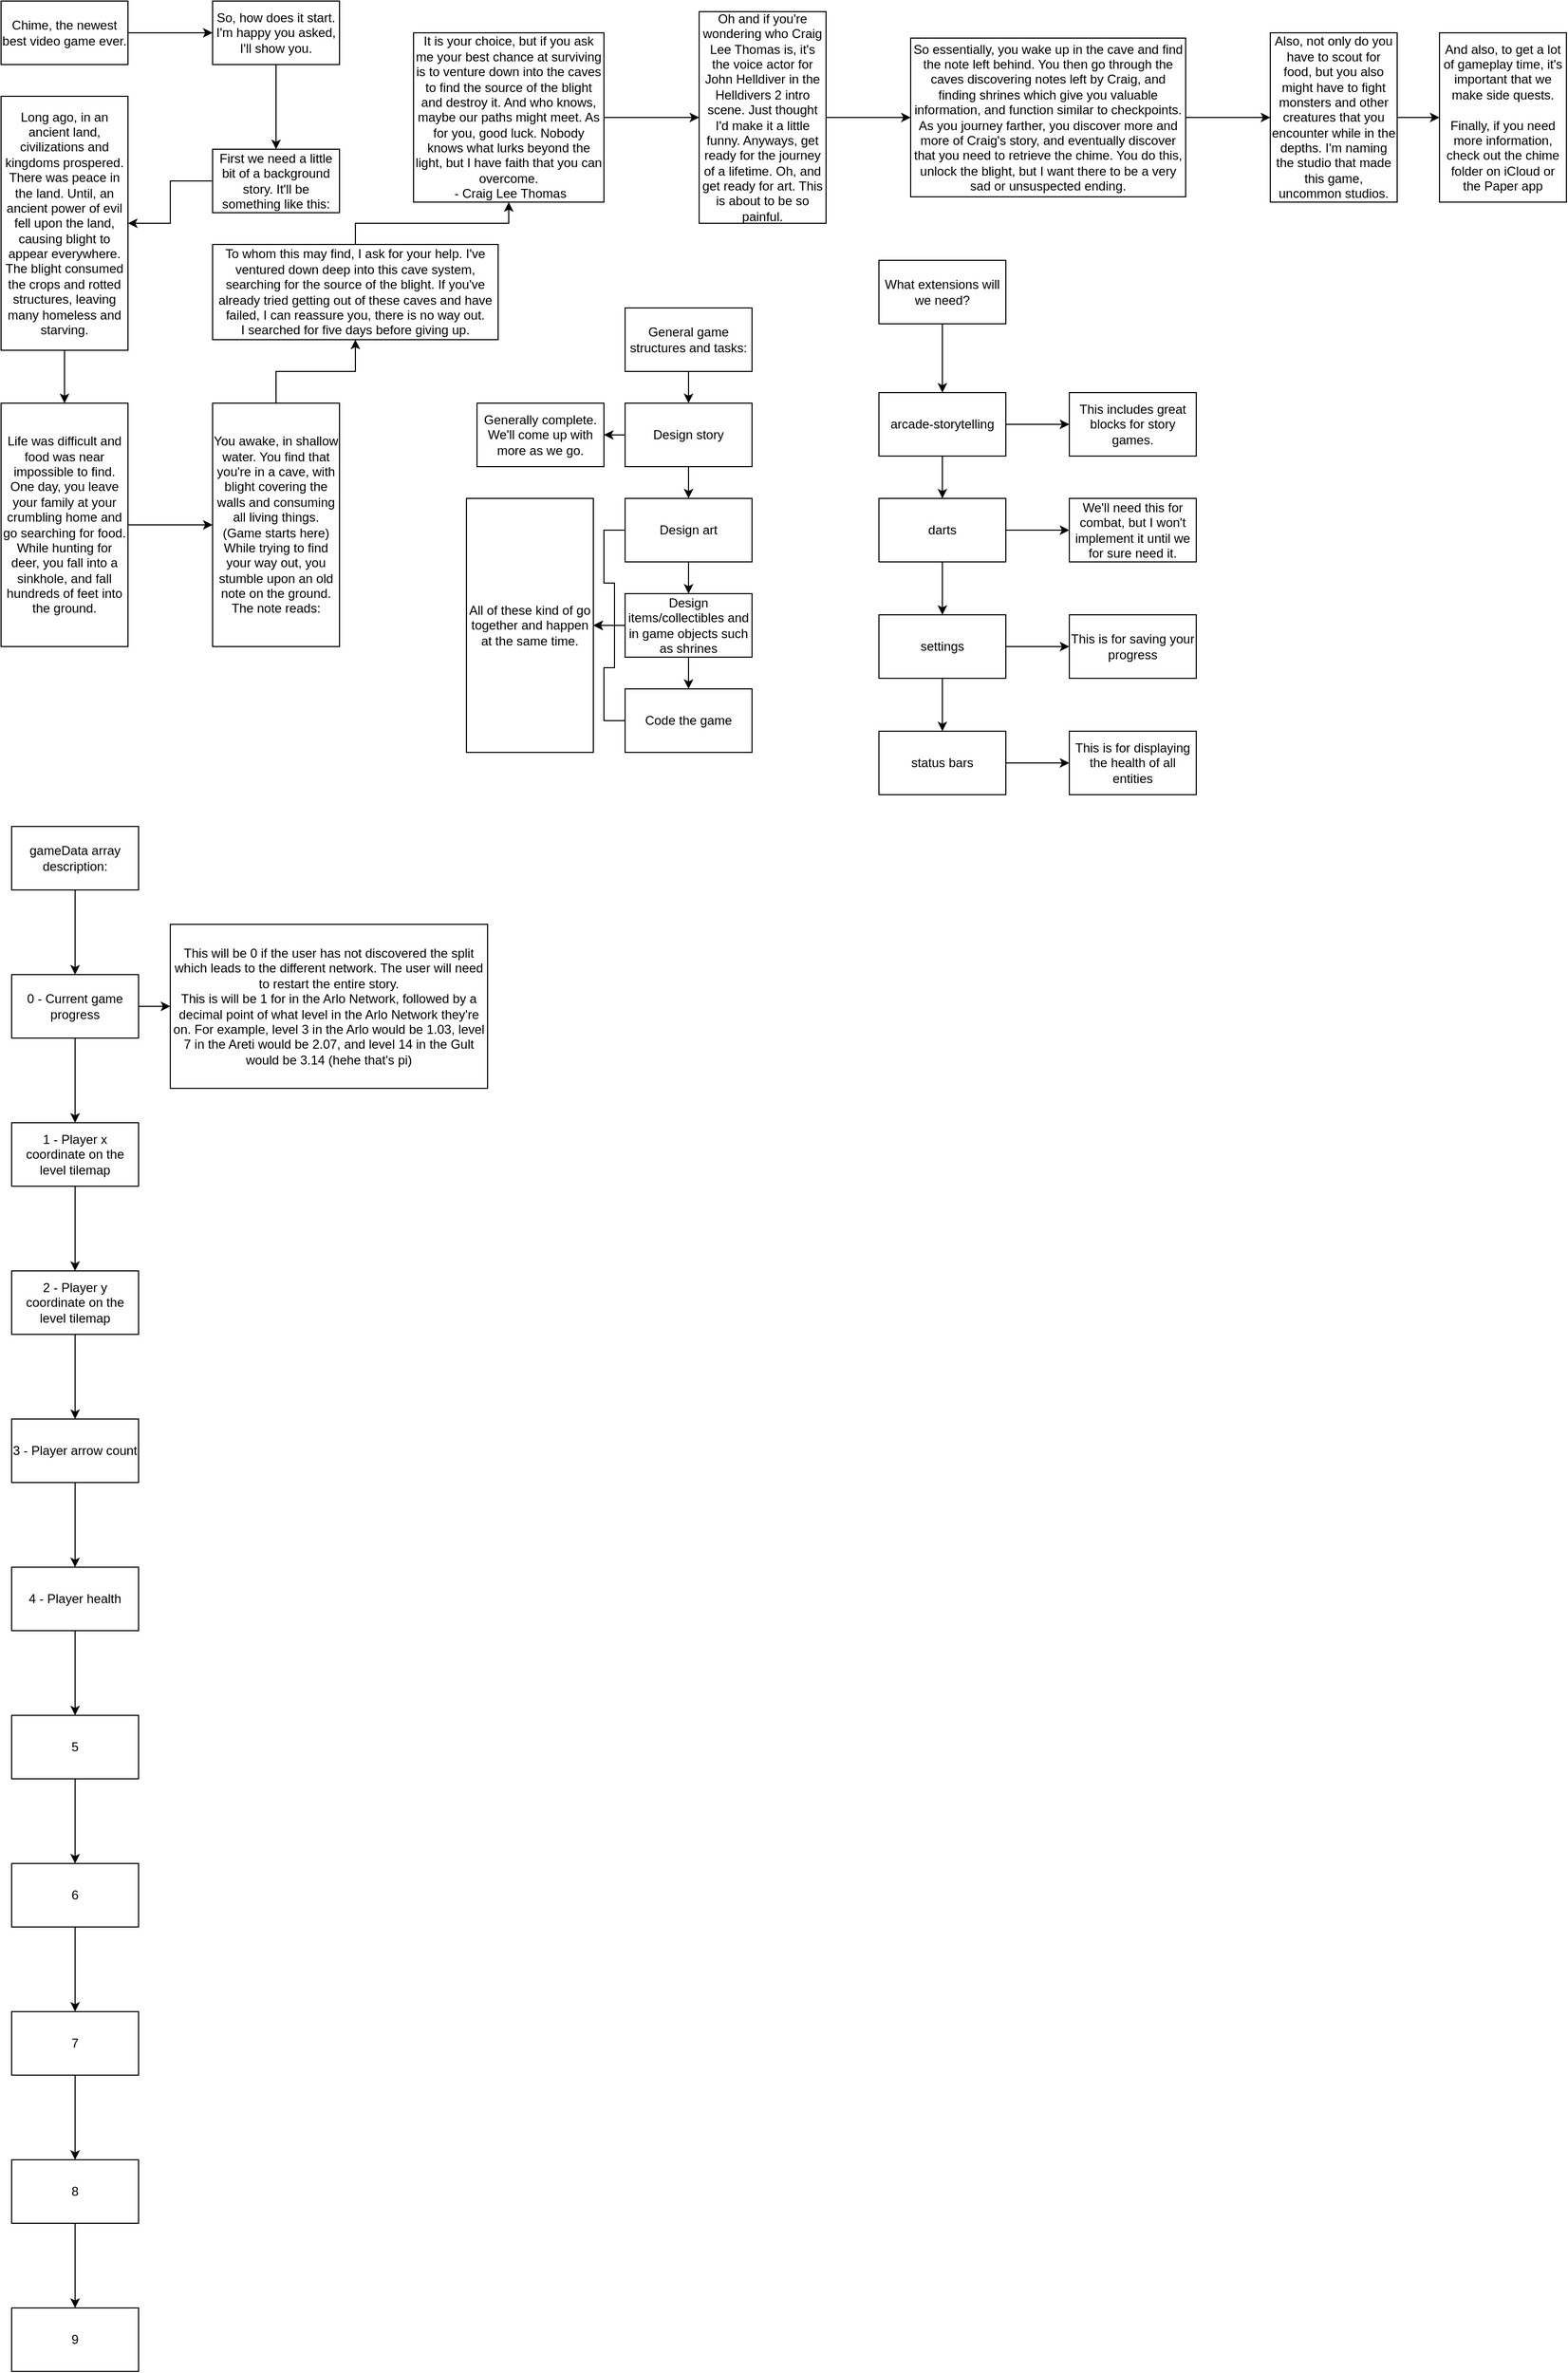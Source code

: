 <mxfile version="28.2.7">
  <diagram name="Page-1" id="KiRBWLdKwDQl0hlu07jS">
    <mxGraphModel dx="872" dy="600" grid="1" gridSize="10" guides="1" tooltips="1" connect="1" arrows="1" fold="1" page="1" pageScale="1" pageWidth="3000" pageHeight="3000" math="0" shadow="0">
      <root>
        <mxCell id="0" />
        <mxCell id="1" parent="0" />
        <mxCell id="LeicX2cD45EZayEKqath-3" value="" style="edgeStyle=orthogonalEdgeStyle;rounded=0;orthogonalLoop=1;jettySize=auto;html=1;" parent="1" source="LeicX2cD45EZayEKqath-1" target="LeicX2cD45EZayEKqath-2" edge="1">
          <mxGeometry relative="1" as="geometry" />
        </mxCell>
        <mxCell id="LeicX2cD45EZayEKqath-1" value="Chime, the newest best video game ever." style="rounded=0;whiteSpace=wrap;html=1;" parent="1" vertex="1">
          <mxGeometry x="30" y="20" width="120" height="60" as="geometry" />
        </mxCell>
        <mxCell id="LeicX2cD45EZayEKqath-5" value="" style="edgeStyle=orthogonalEdgeStyle;rounded=0;orthogonalLoop=1;jettySize=auto;html=1;" parent="1" source="LeicX2cD45EZayEKqath-2" target="LeicX2cD45EZayEKqath-4" edge="1">
          <mxGeometry relative="1" as="geometry" />
        </mxCell>
        <mxCell id="LeicX2cD45EZayEKqath-2" value="So, how does it start. I&#39;m happy you asked, I&#39;ll show you." style="whiteSpace=wrap;html=1;rounded=0;" parent="1" vertex="1">
          <mxGeometry x="230" y="20" width="120" height="60" as="geometry" />
        </mxCell>
        <mxCell id="LeicX2cD45EZayEKqath-7" value="" style="edgeStyle=orthogonalEdgeStyle;rounded=0;orthogonalLoop=1;jettySize=auto;html=1;" parent="1" source="LeicX2cD45EZayEKqath-4" target="LeicX2cD45EZayEKqath-6" edge="1">
          <mxGeometry relative="1" as="geometry" />
        </mxCell>
        <mxCell id="LeicX2cD45EZayEKqath-4" value="First we need a little bit of a background story. It&#39;ll be something like this:" style="whiteSpace=wrap;html=1;rounded=0;" parent="1" vertex="1">
          <mxGeometry x="230" y="160" width="120" height="60" as="geometry" />
        </mxCell>
        <mxCell id="LeicX2cD45EZayEKqath-9" value="" style="edgeStyle=orthogonalEdgeStyle;rounded=0;orthogonalLoop=1;jettySize=auto;html=1;" parent="1" source="LeicX2cD45EZayEKqath-6" target="LeicX2cD45EZayEKqath-8" edge="1">
          <mxGeometry relative="1" as="geometry" />
        </mxCell>
        <mxCell id="LeicX2cD45EZayEKqath-6" value="Long ago, in an ancient land, civilizations and kingdoms prospered.&lt;div&gt;There was peace in the land. Until, an ancient power of evil fell upon the land, causing blight to appear everywhere. The blight consumed the crops and rotted structures, leaving many homeless and starving.&lt;/div&gt;" style="whiteSpace=wrap;html=1;rounded=0;" parent="1" vertex="1">
          <mxGeometry x="30" y="110" width="120" height="240" as="geometry" />
        </mxCell>
        <mxCell id="LeicX2cD45EZayEKqath-11" value="" style="edgeStyle=orthogonalEdgeStyle;rounded=0;orthogonalLoop=1;jettySize=auto;html=1;" parent="1" source="LeicX2cD45EZayEKqath-8" target="LeicX2cD45EZayEKqath-10" edge="1">
          <mxGeometry relative="1" as="geometry" />
        </mxCell>
        <mxCell id="LeicX2cD45EZayEKqath-8" value="Life was difficult and food was near impossible to find. One day, you leave your family at your crumbling home and go searching for food.&lt;div&gt;While hunting for deer, you fall into a sinkhole, and fall hundreds of feet into the ground.&lt;/div&gt;" style="whiteSpace=wrap;html=1;rounded=0;" parent="1" vertex="1">
          <mxGeometry x="30" y="400" width="120" height="230" as="geometry" />
        </mxCell>
        <mxCell id="LeicX2cD45EZayEKqath-13" value="" style="edgeStyle=orthogonalEdgeStyle;rounded=0;orthogonalLoop=1;jettySize=auto;html=1;" parent="1" source="LeicX2cD45EZayEKqath-10" target="LeicX2cD45EZayEKqath-12" edge="1">
          <mxGeometry relative="1" as="geometry" />
        </mxCell>
        <mxCell id="LeicX2cD45EZayEKqath-10" value="You awake, in shallow water. You find that you&#39;re in a cave, with blight covering the walls and consuming all living things. (Game starts here) While trying to find your way out, you stumble upon an old note on the ground. The note reads:" style="whiteSpace=wrap;html=1;rounded=0;" parent="1" vertex="1">
          <mxGeometry x="230" y="400" width="120" height="230" as="geometry" />
        </mxCell>
        <mxCell id="LeicX2cD45EZayEKqath-16" value="" style="edgeStyle=orthogonalEdgeStyle;rounded=0;orthogonalLoop=1;jettySize=auto;html=1;" parent="1" source="LeicX2cD45EZayEKqath-12" target="LeicX2cD45EZayEKqath-15" edge="1">
          <mxGeometry relative="1" as="geometry" />
        </mxCell>
        <mxCell id="LeicX2cD45EZayEKqath-12" value="&lt;div&gt;To whom this may find, I ask for your help. I&#39;ve ventured down deep into this cave system, searching for the source of the blight. If you&#39;ve already tried getting out of these caves and have failed, I can reassure you, there is no way out.&lt;/div&gt;&lt;div&gt;I searched for five days before giving up.&lt;/div&gt;" style="whiteSpace=wrap;html=1;rounded=0;" parent="1" vertex="1">
          <mxGeometry x="230" y="250" width="270" height="90" as="geometry" />
        </mxCell>
        <mxCell id="LeicX2cD45EZayEKqath-18" value="" style="edgeStyle=orthogonalEdgeStyle;rounded=0;orthogonalLoop=1;jettySize=auto;html=1;" parent="1" source="LeicX2cD45EZayEKqath-15" target="LeicX2cD45EZayEKqath-17" edge="1">
          <mxGeometry relative="1" as="geometry" />
        </mxCell>
        <mxCell id="LeicX2cD45EZayEKqath-15" value="It is your choice, but if you ask me your best chance at surviving is to venture down into the caves to find the source of the blight and destroy it. And who knows, maybe our paths might meet. As for you, good luck. Nobody knows what lurks beyond the light, but I have faith that you can overcome.&lt;div&gt;&amp;nbsp;- Craig Lee Thomas&lt;/div&gt;" style="whiteSpace=wrap;html=1;rounded=0;" parent="1" vertex="1">
          <mxGeometry x="420" y="50" width="180" height="160" as="geometry" />
        </mxCell>
        <mxCell id="1wYPcUTcYn6zx2gRJm-w-2" value="" style="edgeStyle=orthogonalEdgeStyle;rounded=0;orthogonalLoop=1;jettySize=auto;html=1;" parent="1" source="LeicX2cD45EZayEKqath-17" target="1wYPcUTcYn6zx2gRJm-w-1" edge="1">
          <mxGeometry relative="1" as="geometry" />
        </mxCell>
        <mxCell id="LeicX2cD45EZayEKqath-17" value="Oh and if you&#39;re wondering who Craig Lee Thomas is, it&#39;s the voice actor for John Helldiver in the Helldivers 2 intro scene. Just thought I&#39;d make it a little funny. Anyways, get ready for the journey of a lifetime. Oh, and get ready for art. This is about to be so painful." style="whiteSpace=wrap;html=1;rounded=0;" parent="1" vertex="1">
          <mxGeometry x="690" y="30" width="120" height="200" as="geometry" />
        </mxCell>
        <mxCell id="LeicX2cD45EZayEKqath-21" value="" style="edgeStyle=orthogonalEdgeStyle;rounded=0;orthogonalLoop=1;jettySize=auto;html=1;" parent="1" source="LeicX2cD45EZayEKqath-19" target="LeicX2cD45EZayEKqath-20" edge="1">
          <mxGeometry relative="1" as="geometry" />
        </mxCell>
        <mxCell id="LeicX2cD45EZayEKqath-19" value="General game structures and tasks:" style="rounded=0;whiteSpace=wrap;html=1;" parent="1" vertex="1">
          <mxGeometry x="620" y="310" width="120" height="60" as="geometry" />
        </mxCell>
        <mxCell id="LeicX2cD45EZayEKqath-23" value="" style="edgeStyle=orthogonalEdgeStyle;rounded=0;orthogonalLoop=1;jettySize=auto;html=1;" parent="1" source="LeicX2cD45EZayEKqath-20" target="LeicX2cD45EZayEKqath-22" edge="1">
          <mxGeometry relative="1" as="geometry" />
        </mxCell>
        <mxCell id="1wYPcUTcYn6zx2gRJm-w-6" value="" style="edgeStyle=orthogonalEdgeStyle;rounded=0;orthogonalLoop=1;jettySize=auto;html=1;" parent="1" source="LeicX2cD45EZayEKqath-20" target="1wYPcUTcYn6zx2gRJm-w-5" edge="1">
          <mxGeometry relative="1" as="geometry" />
        </mxCell>
        <mxCell id="LeicX2cD45EZayEKqath-20" value="Design story" style="whiteSpace=wrap;html=1;rounded=0;" parent="1" vertex="1">
          <mxGeometry x="620" y="400" width="120" height="60" as="geometry" />
        </mxCell>
        <mxCell id="LeicX2cD45EZayEKqath-25" value="" style="edgeStyle=orthogonalEdgeStyle;rounded=0;orthogonalLoop=1;jettySize=auto;html=1;" parent="1" source="LeicX2cD45EZayEKqath-22" target="LeicX2cD45EZayEKqath-24" edge="1">
          <mxGeometry relative="1" as="geometry" />
        </mxCell>
        <mxCell id="1wYPcUTcYn6zx2gRJm-w-8" value="" style="edgeStyle=orthogonalEdgeStyle;rounded=0;orthogonalLoop=1;jettySize=auto;html=1;" parent="1" source="LeicX2cD45EZayEKqath-22" target="1wYPcUTcYn6zx2gRJm-w-7" edge="1">
          <mxGeometry relative="1" as="geometry" />
        </mxCell>
        <mxCell id="LeicX2cD45EZayEKqath-22" value="Design art" style="whiteSpace=wrap;html=1;rounded=0;" parent="1" vertex="1">
          <mxGeometry x="620" y="490" width="120" height="60" as="geometry" />
        </mxCell>
        <mxCell id="LeicX2cD45EZayEKqath-27" value="" style="edgeStyle=orthogonalEdgeStyle;rounded=0;orthogonalLoop=1;jettySize=auto;html=1;" parent="1" source="LeicX2cD45EZayEKqath-24" target="LeicX2cD45EZayEKqath-26" edge="1">
          <mxGeometry relative="1" as="geometry" />
        </mxCell>
        <mxCell id="1wYPcUTcYn6zx2gRJm-w-9" value="" style="edgeStyle=orthogonalEdgeStyle;rounded=0;orthogonalLoop=1;jettySize=auto;html=1;" parent="1" source="LeicX2cD45EZayEKqath-24" target="1wYPcUTcYn6zx2gRJm-w-7" edge="1">
          <mxGeometry relative="1" as="geometry" />
        </mxCell>
        <mxCell id="LeicX2cD45EZayEKqath-24" value="Design items/collectibles and in game objects such as shrines" style="whiteSpace=wrap;html=1;rounded=0;" parent="1" vertex="1">
          <mxGeometry x="620" y="580" width="120" height="60" as="geometry" />
        </mxCell>
        <mxCell id="1wYPcUTcYn6zx2gRJm-w-10" value="" style="edgeStyle=orthogonalEdgeStyle;rounded=0;orthogonalLoop=1;jettySize=auto;html=1;" parent="1" source="LeicX2cD45EZayEKqath-26" target="1wYPcUTcYn6zx2gRJm-w-7" edge="1">
          <mxGeometry relative="1" as="geometry" />
        </mxCell>
        <mxCell id="LeicX2cD45EZayEKqath-26" value="Code the game" style="whiteSpace=wrap;html=1;rounded=0;" parent="1" vertex="1">
          <mxGeometry x="620" y="670" width="120" height="60" as="geometry" />
        </mxCell>
        <mxCell id="1wYPcUTcYn6zx2gRJm-w-4" value="" style="edgeStyle=orthogonalEdgeStyle;rounded=0;orthogonalLoop=1;jettySize=auto;html=1;" parent="1" source="1wYPcUTcYn6zx2gRJm-w-1" target="1wYPcUTcYn6zx2gRJm-w-3" edge="1">
          <mxGeometry relative="1" as="geometry" />
        </mxCell>
        <mxCell id="1wYPcUTcYn6zx2gRJm-w-1" value="So essentially, you wake up in the cave and find the note left behind. You then go through the caves discovering notes left by Craig, and finding shrines which give you valuable information, and function similar to checkpoints. As you journey farther, you discover more and more of Craig&#39;s story, and eventually discover that you need to retrieve the chime. You do this, unlock the blight, but I want there to be a very sad or unsuspected ending." style="whiteSpace=wrap;html=1;rounded=0;" parent="1" vertex="1">
          <mxGeometry x="890" y="55" width="260" height="150" as="geometry" />
        </mxCell>
        <mxCell id="fSI3svkAlForpk4qqhjv-2" value="" style="edgeStyle=orthogonalEdgeStyle;rounded=0;orthogonalLoop=1;jettySize=auto;html=1;" parent="1" source="1wYPcUTcYn6zx2gRJm-w-3" target="fSI3svkAlForpk4qqhjv-1" edge="1">
          <mxGeometry relative="1" as="geometry" />
        </mxCell>
        <mxCell id="1wYPcUTcYn6zx2gRJm-w-3" value="Also, not only do you have to scout for food, but you also might have to fight monsters and other creatures that you encounter while in the depths. I&#39;m naming the studio that made this game, uncommon studios." style="whiteSpace=wrap;html=1;rounded=0;" parent="1" vertex="1">
          <mxGeometry x="1230" y="50" width="120" height="160" as="geometry" />
        </mxCell>
        <mxCell id="1wYPcUTcYn6zx2gRJm-w-5" value="Generally complete. We&#39;ll come up with more as we go." style="whiteSpace=wrap;html=1;rounded=0;" parent="1" vertex="1">
          <mxGeometry x="480" y="400" width="120" height="60" as="geometry" />
        </mxCell>
        <mxCell id="1wYPcUTcYn6zx2gRJm-w-7" value="All of these kind of go together and happen at the same time." style="whiteSpace=wrap;html=1;rounded=0;" parent="1" vertex="1">
          <mxGeometry x="470" y="490" width="120" height="240" as="geometry" />
        </mxCell>
        <mxCell id="1wYPcUTcYn6zx2gRJm-w-14" value="" style="edgeStyle=orthogonalEdgeStyle;rounded=0;orthogonalLoop=1;jettySize=auto;html=1;" parent="1" source="1wYPcUTcYn6zx2gRJm-w-12" target="1wYPcUTcYn6zx2gRJm-w-13" edge="1">
          <mxGeometry relative="1" as="geometry" />
        </mxCell>
        <mxCell id="1wYPcUTcYn6zx2gRJm-w-12" value="What extensions will we need?" style="rounded=0;whiteSpace=wrap;html=1;" parent="1" vertex="1">
          <mxGeometry x="860" y="265" width="120" height="60" as="geometry" />
        </mxCell>
        <mxCell id="1wYPcUTcYn6zx2gRJm-w-16" value="" style="edgeStyle=orthogonalEdgeStyle;rounded=0;orthogonalLoop=1;jettySize=auto;html=1;" parent="1" source="1wYPcUTcYn6zx2gRJm-w-13" target="1wYPcUTcYn6zx2gRJm-w-15" edge="1">
          <mxGeometry relative="1" as="geometry" />
        </mxCell>
        <mxCell id="1wYPcUTcYn6zx2gRJm-w-18" value="" style="edgeStyle=orthogonalEdgeStyle;rounded=0;orthogonalLoop=1;jettySize=auto;html=1;" parent="1" source="1wYPcUTcYn6zx2gRJm-w-13" target="1wYPcUTcYn6zx2gRJm-w-17" edge="1">
          <mxGeometry relative="1" as="geometry" />
        </mxCell>
        <mxCell id="1wYPcUTcYn6zx2gRJm-w-13" value="arcade-storytelling" style="whiteSpace=wrap;html=1;rounded=0;" parent="1" vertex="1">
          <mxGeometry x="860" y="390" width="120" height="60" as="geometry" />
        </mxCell>
        <mxCell id="1wYPcUTcYn6zx2gRJm-w-15" value="This includes great blocks for story games." style="whiteSpace=wrap;html=1;rounded=0;" parent="1" vertex="1">
          <mxGeometry x="1040" y="390" width="120" height="60" as="geometry" />
        </mxCell>
        <mxCell id="1wYPcUTcYn6zx2gRJm-w-20" value="" style="edgeStyle=orthogonalEdgeStyle;rounded=0;orthogonalLoop=1;jettySize=auto;html=1;" parent="1" source="1wYPcUTcYn6zx2gRJm-w-17" target="1wYPcUTcYn6zx2gRJm-w-19" edge="1">
          <mxGeometry relative="1" as="geometry" />
        </mxCell>
        <mxCell id="zFAEWnjHONEoKFQ9P5U5-2" value="" style="edgeStyle=orthogonalEdgeStyle;rounded=0;orthogonalLoop=1;jettySize=auto;html=1;" edge="1" parent="1" source="1wYPcUTcYn6zx2gRJm-w-17" target="zFAEWnjHONEoKFQ9P5U5-1">
          <mxGeometry relative="1" as="geometry" />
        </mxCell>
        <mxCell id="1wYPcUTcYn6zx2gRJm-w-17" value="darts" style="whiteSpace=wrap;html=1;rounded=0;" parent="1" vertex="1">
          <mxGeometry x="860" y="490" width="120" height="60" as="geometry" />
        </mxCell>
        <mxCell id="1wYPcUTcYn6zx2gRJm-w-19" value="We&#39;ll need this for combat, but I won&#39;t implement it until we for sure need it." style="whiteSpace=wrap;html=1;rounded=0;" parent="1" vertex="1">
          <mxGeometry x="1040" y="490" width="120" height="60" as="geometry" />
        </mxCell>
        <mxCell id="fSI3svkAlForpk4qqhjv-1" value="And also, to get a lot of gameplay time, it&#39;s important that we make side quests.&lt;div&gt;&lt;br&gt;&lt;/div&gt;&lt;div&gt;Finally, if you need more information, check out the chime folder on iCloud or the Paper app&lt;/div&gt;" style="whiteSpace=wrap;html=1;rounded=0;" parent="1" vertex="1">
          <mxGeometry x="1390" y="50" width="120" height="160" as="geometry" />
        </mxCell>
        <mxCell id="zFAEWnjHONEoKFQ9P5U5-4" value="" style="edgeStyle=orthogonalEdgeStyle;rounded=0;orthogonalLoop=1;jettySize=auto;html=1;" edge="1" parent="1" source="zFAEWnjHONEoKFQ9P5U5-1" target="zFAEWnjHONEoKFQ9P5U5-3">
          <mxGeometry relative="1" as="geometry" />
        </mxCell>
        <mxCell id="zFAEWnjHONEoKFQ9P5U5-6" value="" style="edgeStyle=orthogonalEdgeStyle;rounded=0;orthogonalLoop=1;jettySize=auto;html=1;" edge="1" parent="1" source="zFAEWnjHONEoKFQ9P5U5-1" target="zFAEWnjHONEoKFQ9P5U5-5">
          <mxGeometry relative="1" as="geometry" />
        </mxCell>
        <mxCell id="zFAEWnjHONEoKFQ9P5U5-1" value="settings" style="whiteSpace=wrap;html=1;rounded=0;" vertex="1" parent="1">
          <mxGeometry x="860" y="600" width="120" height="60" as="geometry" />
        </mxCell>
        <mxCell id="zFAEWnjHONEoKFQ9P5U5-3" value="This is for saving your progress" style="whiteSpace=wrap;html=1;rounded=0;" vertex="1" parent="1">
          <mxGeometry x="1040" y="600" width="120" height="60" as="geometry" />
        </mxCell>
        <mxCell id="zFAEWnjHONEoKFQ9P5U5-8" value="" style="edgeStyle=orthogonalEdgeStyle;rounded=0;orthogonalLoop=1;jettySize=auto;html=1;" edge="1" parent="1" source="zFAEWnjHONEoKFQ9P5U5-5" target="zFAEWnjHONEoKFQ9P5U5-7">
          <mxGeometry relative="1" as="geometry" />
        </mxCell>
        <mxCell id="zFAEWnjHONEoKFQ9P5U5-5" value="status bars" style="whiteSpace=wrap;html=1;rounded=0;" vertex="1" parent="1">
          <mxGeometry x="860" y="710" width="120" height="60" as="geometry" />
        </mxCell>
        <mxCell id="zFAEWnjHONEoKFQ9P5U5-7" value="This is for displaying the health of all entities" style="whiteSpace=wrap;html=1;rounded=0;" vertex="1" parent="1">
          <mxGeometry x="1040" y="710" width="120" height="60" as="geometry" />
        </mxCell>
        <mxCell id="zFAEWnjHONEoKFQ9P5U5-11" value="" style="edgeStyle=orthogonalEdgeStyle;rounded=0;orthogonalLoop=1;jettySize=auto;html=1;" edge="1" parent="1" source="zFAEWnjHONEoKFQ9P5U5-9" target="zFAEWnjHONEoKFQ9P5U5-10">
          <mxGeometry relative="1" as="geometry" />
        </mxCell>
        <mxCell id="zFAEWnjHONEoKFQ9P5U5-9" value="gameData array description:" style="rounded=0;whiteSpace=wrap;html=1;" vertex="1" parent="1">
          <mxGeometry x="40" y="800" width="120" height="60" as="geometry" />
        </mxCell>
        <mxCell id="zFAEWnjHONEoKFQ9P5U5-13" value="" style="edgeStyle=orthogonalEdgeStyle;rounded=0;orthogonalLoop=1;jettySize=auto;html=1;" edge="1" parent="1" source="zFAEWnjHONEoKFQ9P5U5-10" target="zFAEWnjHONEoKFQ9P5U5-12">
          <mxGeometry relative="1" as="geometry" />
        </mxCell>
        <mxCell id="zFAEWnjHONEoKFQ9P5U5-31" value="" style="edgeStyle=orthogonalEdgeStyle;rounded=0;orthogonalLoop=1;jettySize=auto;html=1;" edge="1" parent="1" source="zFAEWnjHONEoKFQ9P5U5-10" target="zFAEWnjHONEoKFQ9P5U5-30">
          <mxGeometry relative="1" as="geometry" />
        </mxCell>
        <mxCell id="zFAEWnjHONEoKFQ9P5U5-10" value="0 - Current game progress" style="whiteSpace=wrap;html=1;rounded=0;" vertex="1" parent="1">
          <mxGeometry x="40" y="940" width="120" height="60" as="geometry" />
        </mxCell>
        <mxCell id="zFAEWnjHONEoKFQ9P5U5-15" value="" style="edgeStyle=orthogonalEdgeStyle;rounded=0;orthogonalLoop=1;jettySize=auto;html=1;" edge="1" parent="1" source="zFAEWnjHONEoKFQ9P5U5-12" target="zFAEWnjHONEoKFQ9P5U5-14">
          <mxGeometry relative="1" as="geometry" />
        </mxCell>
        <mxCell id="zFAEWnjHONEoKFQ9P5U5-12" value="1 - Player x coordinate on the level tilemap" style="whiteSpace=wrap;html=1;rounded=0;" vertex="1" parent="1">
          <mxGeometry x="40" y="1080" width="120" height="60" as="geometry" />
        </mxCell>
        <mxCell id="zFAEWnjHONEoKFQ9P5U5-17" value="" style="edgeStyle=orthogonalEdgeStyle;rounded=0;orthogonalLoop=1;jettySize=auto;html=1;" edge="1" parent="1" source="zFAEWnjHONEoKFQ9P5U5-14" target="zFAEWnjHONEoKFQ9P5U5-16">
          <mxGeometry relative="1" as="geometry" />
        </mxCell>
        <mxCell id="zFAEWnjHONEoKFQ9P5U5-14" value="2 - Player y coordinate on the level tilemap" style="whiteSpace=wrap;html=1;rounded=0;" vertex="1" parent="1">
          <mxGeometry x="40" y="1220" width="120" height="60" as="geometry" />
        </mxCell>
        <mxCell id="zFAEWnjHONEoKFQ9P5U5-19" value="" style="edgeStyle=orthogonalEdgeStyle;rounded=0;orthogonalLoop=1;jettySize=auto;html=1;" edge="1" parent="1" source="zFAEWnjHONEoKFQ9P5U5-16" target="zFAEWnjHONEoKFQ9P5U5-18">
          <mxGeometry relative="1" as="geometry" />
        </mxCell>
        <mxCell id="zFAEWnjHONEoKFQ9P5U5-16" value="3 - Player arrow count" style="whiteSpace=wrap;html=1;rounded=0;" vertex="1" parent="1">
          <mxGeometry x="40" y="1360" width="120" height="60" as="geometry" />
        </mxCell>
        <mxCell id="zFAEWnjHONEoKFQ9P5U5-21" value="" style="edgeStyle=orthogonalEdgeStyle;rounded=0;orthogonalLoop=1;jettySize=auto;html=1;" edge="1" parent="1" source="zFAEWnjHONEoKFQ9P5U5-18" target="zFAEWnjHONEoKFQ9P5U5-20">
          <mxGeometry relative="1" as="geometry" />
        </mxCell>
        <mxCell id="zFAEWnjHONEoKFQ9P5U5-18" value="4 - Player health" style="whiteSpace=wrap;html=1;rounded=0;" vertex="1" parent="1">
          <mxGeometry x="40" y="1500" width="120" height="60" as="geometry" />
        </mxCell>
        <mxCell id="zFAEWnjHONEoKFQ9P5U5-23" value="" style="edgeStyle=orthogonalEdgeStyle;rounded=0;orthogonalLoop=1;jettySize=auto;html=1;" edge="1" parent="1" source="zFAEWnjHONEoKFQ9P5U5-20" target="zFAEWnjHONEoKFQ9P5U5-22">
          <mxGeometry relative="1" as="geometry" />
        </mxCell>
        <mxCell id="zFAEWnjHONEoKFQ9P5U5-20" value="5" style="whiteSpace=wrap;html=1;rounded=0;" vertex="1" parent="1">
          <mxGeometry x="40" y="1640" width="120" height="60" as="geometry" />
        </mxCell>
        <mxCell id="zFAEWnjHONEoKFQ9P5U5-25" value="" style="edgeStyle=orthogonalEdgeStyle;rounded=0;orthogonalLoop=1;jettySize=auto;html=1;" edge="1" parent="1" source="zFAEWnjHONEoKFQ9P5U5-22" target="zFAEWnjHONEoKFQ9P5U5-24">
          <mxGeometry relative="1" as="geometry" />
        </mxCell>
        <mxCell id="zFAEWnjHONEoKFQ9P5U5-22" value="6" style="whiteSpace=wrap;html=1;rounded=0;" vertex="1" parent="1">
          <mxGeometry x="40" y="1780" width="120" height="60" as="geometry" />
        </mxCell>
        <mxCell id="zFAEWnjHONEoKFQ9P5U5-27" value="" style="edgeStyle=orthogonalEdgeStyle;rounded=0;orthogonalLoop=1;jettySize=auto;html=1;" edge="1" parent="1" source="zFAEWnjHONEoKFQ9P5U5-24" target="zFAEWnjHONEoKFQ9P5U5-26">
          <mxGeometry relative="1" as="geometry" />
        </mxCell>
        <mxCell id="zFAEWnjHONEoKFQ9P5U5-24" value="7" style="whiteSpace=wrap;html=1;rounded=0;" vertex="1" parent="1">
          <mxGeometry x="40" y="1920" width="120" height="60" as="geometry" />
        </mxCell>
        <mxCell id="zFAEWnjHONEoKFQ9P5U5-29" value="" style="edgeStyle=orthogonalEdgeStyle;rounded=0;orthogonalLoop=1;jettySize=auto;html=1;" edge="1" parent="1" source="zFAEWnjHONEoKFQ9P5U5-26" target="zFAEWnjHONEoKFQ9P5U5-28">
          <mxGeometry relative="1" as="geometry" />
        </mxCell>
        <mxCell id="zFAEWnjHONEoKFQ9P5U5-26" value="8" style="whiteSpace=wrap;html=1;rounded=0;" vertex="1" parent="1">
          <mxGeometry x="40" y="2060" width="120" height="60" as="geometry" />
        </mxCell>
        <mxCell id="zFAEWnjHONEoKFQ9P5U5-28" value="9" style="whiteSpace=wrap;html=1;rounded=0;" vertex="1" parent="1">
          <mxGeometry x="40" y="2200" width="120" height="60" as="geometry" />
        </mxCell>
        <mxCell id="zFAEWnjHONEoKFQ9P5U5-30" value="This will be 0 if the user has not discovered the split which leads to the different network. The user will need to restart the entire story.&lt;div&gt;This is will be 1 for in the Arlo Network, followed by a decimal point of what level in the Arlo Network they&#39;re on. For example, level 3 in the Arlo would be 1.03, level 7 in the Areti would be 2.07, and level 14 in the Gult would be 3.14 (hehe that&#39;s pi)&lt;/div&gt;" style="whiteSpace=wrap;html=1;rounded=0;" vertex="1" parent="1">
          <mxGeometry x="190" y="892.5" width="300" height="155" as="geometry" />
        </mxCell>
      </root>
    </mxGraphModel>
  </diagram>
</mxfile>
